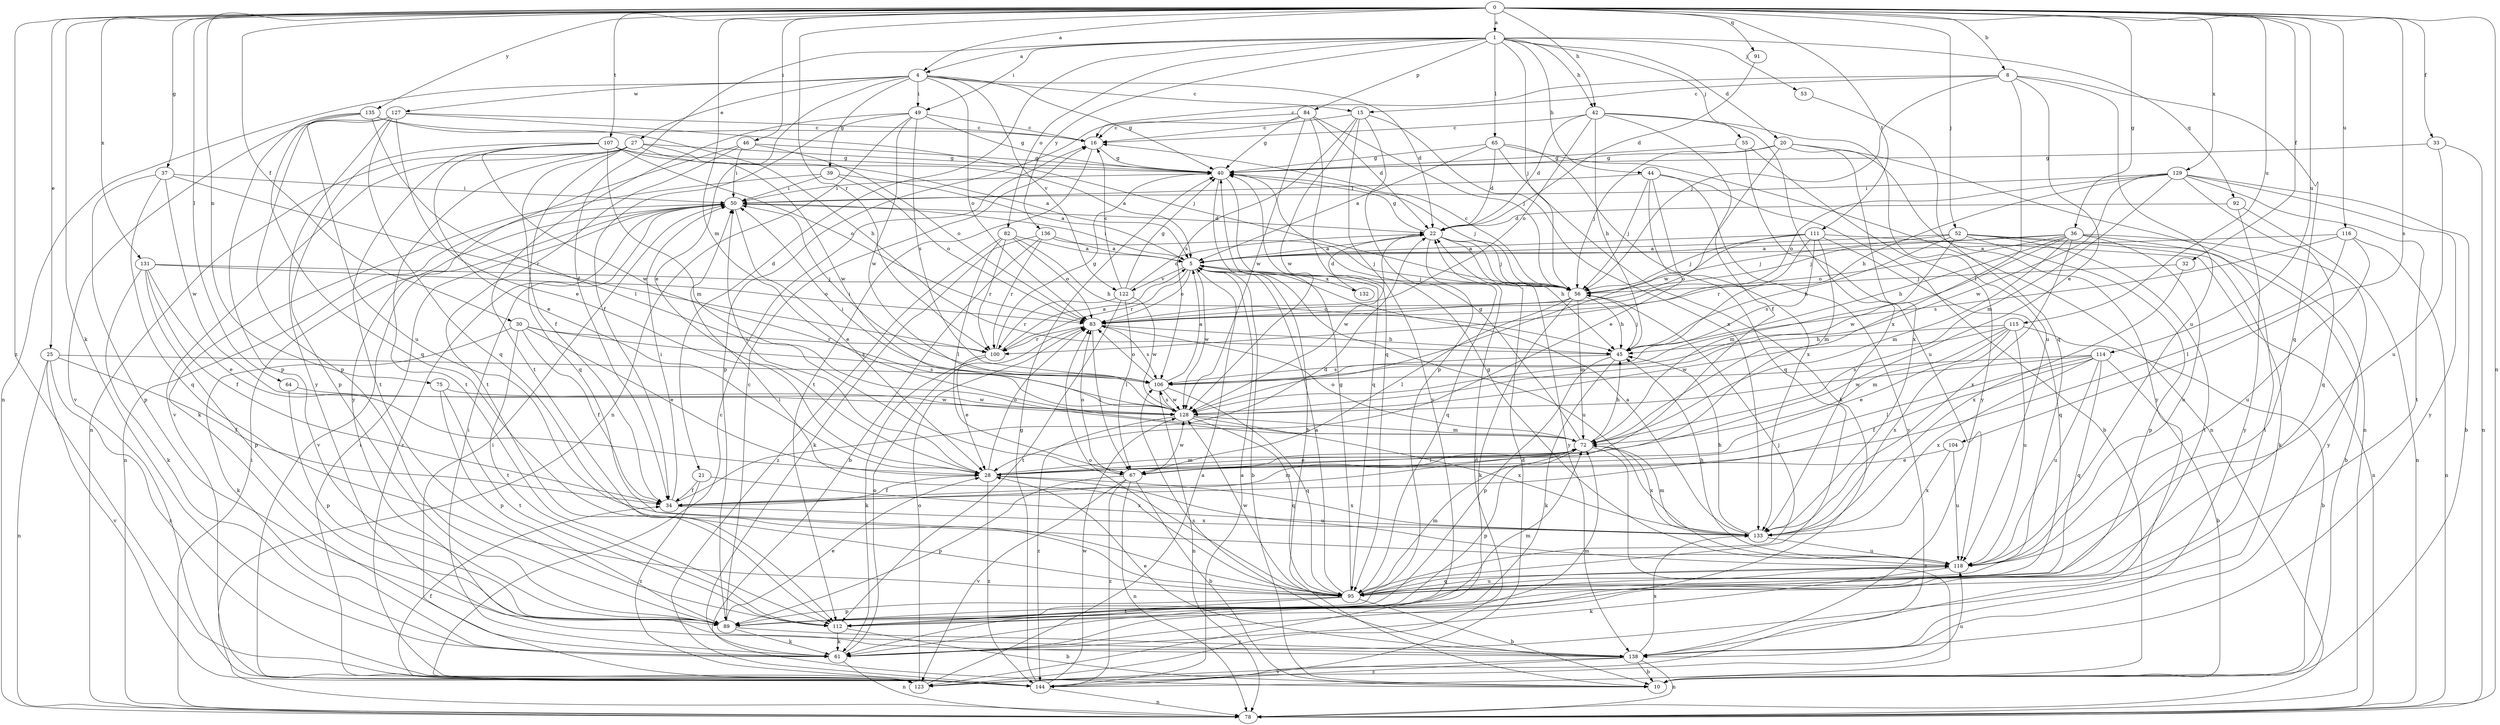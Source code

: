 strict digraph  {
0;
1;
4;
5;
8;
10;
15;
16;
20;
21;
22;
25;
27;
28;
30;
32;
33;
34;
36;
37;
39;
40;
42;
44;
45;
46;
49;
50;
52;
53;
55;
56;
61;
64;
65;
67;
72;
75;
78;
82;
83;
84;
89;
91;
92;
95;
100;
104;
106;
107;
111;
112;
114;
115;
116;
118;
122;
123;
127;
128;
129;
131;
132;
133;
135;
136;
138;
144;
0 -> 1  [label=a];
0 -> 4  [label=a];
0 -> 8  [label=b];
0 -> 25  [label=e];
0 -> 30  [label=f];
0 -> 32  [label=f];
0 -> 33  [label=f];
0 -> 36  [label=g];
0 -> 37  [label=g];
0 -> 42  [label=h];
0 -> 46  [label=i];
0 -> 52  [label=j];
0 -> 61  [label=k];
0 -> 64  [label=l];
0 -> 72  [label=m];
0 -> 75  [label=n];
0 -> 78  [label=n];
0 -> 91  [label=q];
0 -> 100  [label=r];
0 -> 104  [label=s];
0 -> 107  [label=t];
0 -> 111  [label=t];
0 -> 114  [label=u];
0 -> 115  [label=u];
0 -> 116  [label=u];
0 -> 129  [label=x];
0 -> 131  [label=x];
0 -> 135  [label=y];
0 -> 144  [label=z];
1 -> 4  [label=a];
1 -> 20  [label=d];
1 -> 21  [label=d];
1 -> 34  [label=f];
1 -> 42  [label=h];
1 -> 44  [label=h];
1 -> 49  [label=i];
1 -> 53  [label=j];
1 -> 55  [label=j];
1 -> 56  [label=j];
1 -> 65  [label=l];
1 -> 82  [label=o];
1 -> 84  [label=p];
1 -> 92  [label=q];
1 -> 136  [label=y];
4 -> 15  [label=c];
4 -> 22  [label=d];
4 -> 27  [label=e];
4 -> 28  [label=e];
4 -> 39  [label=g];
4 -> 40  [label=g];
4 -> 49  [label=i];
4 -> 78  [label=n];
4 -> 83  [label=o];
4 -> 122  [label=v];
4 -> 127  [label=w];
5 -> 10  [label=b];
5 -> 50  [label=i];
5 -> 56  [label=j];
5 -> 83  [label=o];
5 -> 100  [label=r];
5 -> 118  [label=u];
5 -> 122  [label=v];
5 -> 128  [label=w];
5 -> 132  [label=x];
8 -> 15  [label=c];
8 -> 16  [label=c];
8 -> 28  [label=e];
8 -> 56  [label=j];
8 -> 67  [label=l];
8 -> 95  [label=q];
8 -> 118  [label=u];
15 -> 16  [label=c];
15 -> 89  [label=p];
15 -> 106  [label=s];
15 -> 123  [label=v];
15 -> 128  [label=w];
15 -> 133  [label=x];
16 -> 40  [label=g];
16 -> 112  [label=t];
20 -> 40  [label=g];
20 -> 56  [label=j];
20 -> 78  [label=n];
20 -> 128  [label=w];
20 -> 133  [label=x];
20 -> 138  [label=y];
21 -> 34  [label=f];
21 -> 133  [label=x];
21 -> 144  [label=z];
22 -> 5  [label=a];
22 -> 40  [label=g];
22 -> 45  [label=h];
22 -> 56  [label=j];
22 -> 95  [label=q];
22 -> 128  [label=w];
22 -> 138  [label=y];
25 -> 34  [label=f];
25 -> 78  [label=n];
25 -> 106  [label=s];
25 -> 123  [label=v];
25 -> 144  [label=z];
27 -> 5  [label=a];
27 -> 34  [label=f];
27 -> 40  [label=g];
27 -> 78  [label=n];
27 -> 95  [label=q];
27 -> 112  [label=t];
27 -> 123  [label=v];
27 -> 128  [label=w];
28 -> 34  [label=f];
28 -> 50  [label=i];
28 -> 72  [label=m];
28 -> 83  [label=o];
28 -> 118  [label=u];
28 -> 133  [label=x];
28 -> 144  [label=z];
30 -> 28  [label=e];
30 -> 34  [label=f];
30 -> 61  [label=k];
30 -> 100  [label=r];
30 -> 106  [label=s];
30 -> 112  [label=t];
32 -> 56  [label=j];
32 -> 133  [label=x];
33 -> 40  [label=g];
33 -> 78  [label=n];
33 -> 118  [label=u];
34 -> 22  [label=d];
34 -> 50  [label=i];
34 -> 72  [label=m];
34 -> 133  [label=x];
36 -> 5  [label=a];
36 -> 45  [label=h];
36 -> 56  [label=j];
36 -> 72  [label=m];
36 -> 83  [label=o];
36 -> 112  [label=t];
36 -> 118  [label=u];
36 -> 128  [label=w];
36 -> 133  [label=x];
36 -> 138  [label=y];
37 -> 50  [label=i];
37 -> 89  [label=p];
37 -> 95  [label=q];
37 -> 100  [label=r];
37 -> 128  [label=w];
39 -> 5  [label=a];
39 -> 50  [label=i];
39 -> 61  [label=k];
39 -> 83  [label=o];
40 -> 10  [label=b];
40 -> 50  [label=i];
40 -> 56  [label=j];
40 -> 95  [label=q];
42 -> 16  [label=c];
42 -> 22  [label=d];
42 -> 34  [label=f];
42 -> 45  [label=h];
42 -> 83  [label=o];
42 -> 118  [label=u];
42 -> 133  [label=x];
44 -> 10  [label=b];
44 -> 28  [label=e];
44 -> 50  [label=i];
44 -> 56  [label=j];
44 -> 123  [label=v];
44 -> 133  [label=x];
45 -> 56  [label=j];
45 -> 61  [label=k];
45 -> 89  [label=p];
45 -> 106  [label=s];
46 -> 40  [label=g];
46 -> 50  [label=i];
46 -> 83  [label=o];
46 -> 112  [label=t];
46 -> 138  [label=y];
49 -> 16  [label=c];
49 -> 34  [label=f];
49 -> 40  [label=g];
49 -> 78  [label=n];
49 -> 106  [label=s];
49 -> 112  [label=t];
49 -> 128  [label=w];
50 -> 22  [label=d];
50 -> 28  [label=e];
50 -> 78  [label=n];
50 -> 123  [label=v];
50 -> 144  [label=z];
52 -> 5  [label=a];
52 -> 10  [label=b];
52 -> 45  [label=h];
52 -> 56  [label=j];
52 -> 61  [label=k];
52 -> 72  [label=m];
52 -> 89  [label=p];
52 -> 112  [label=t];
53 -> 95  [label=q];
55 -> 40  [label=g];
55 -> 118  [label=u];
55 -> 138  [label=y];
56 -> 16  [label=c];
56 -> 45  [label=h];
56 -> 61  [label=k];
56 -> 67  [label=l];
56 -> 72  [label=m];
56 -> 83  [label=o];
61 -> 50  [label=i];
61 -> 72  [label=m];
61 -> 78  [label=n];
61 -> 83  [label=o];
64 -> 89  [label=p];
64 -> 128  [label=w];
65 -> 5  [label=a];
65 -> 22  [label=d];
65 -> 40  [label=g];
65 -> 61  [label=k];
65 -> 78  [label=n];
65 -> 95  [label=q];
67 -> 10  [label=b];
67 -> 78  [label=n];
67 -> 83  [label=o];
67 -> 89  [label=p];
67 -> 123  [label=v];
67 -> 128  [label=w];
67 -> 144  [label=z];
72 -> 28  [label=e];
72 -> 40  [label=g];
72 -> 45  [label=h];
72 -> 67  [label=l];
72 -> 83  [label=o];
72 -> 89  [label=p];
72 -> 133  [label=x];
72 -> 144  [label=z];
75 -> 89  [label=p];
75 -> 112  [label=t];
75 -> 128  [label=w];
78 -> 50  [label=i];
82 -> 5  [label=a];
82 -> 45  [label=h];
82 -> 67  [label=l];
82 -> 83  [label=o];
82 -> 100  [label=r];
82 -> 144  [label=z];
83 -> 45  [label=h];
83 -> 67  [label=l];
83 -> 100  [label=r];
83 -> 106  [label=s];
84 -> 16  [label=c];
84 -> 22  [label=d];
84 -> 40  [label=g];
84 -> 56  [label=j];
84 -> 89  [label=p];
84 -> 95  [label=q];
84 -> 128  [label=w];
89 -> 16  [label=c];
89 -> 28  [label=e];
89 -> 61  [label=k];
89 -> 138  [label=y];
91 -> 22  [label=d];
92 -> 22  [label=d];
92 -> 78  [label=n];
92 -> 138  [label=y];
95 -> 5  [label=a];
95 -> 10  [label=b];
95 -> 40  [label=g];
95 -> 50  [label=i];
95 -> 56  [label=j];
95 -> 72  [label=m];
95 -> 83  [label=o];
95 -> 89  [label=p];
95 -> 112  [label=t];
95 -> 118  [label=u];
95 -> 128  [label=w];
100 -> 5  [label=a];
100 -> 28  [label=e];
100 -> 40  [label=g];
100 -> 61  [label=k];
104 -> 28  [label=e];
104 -> 118  [label=u];
104 -> 133  [label=x];
106 -> 5  [label=a];
106 -> 50  [label=i];
106 -> 78  [label=n];
106 -> 83  [label=o];
106 -> 95  [label=q];
106 -> 128  [label=w];
107 -> 5  [label=a];
107 -> 28  [label=e];
107 -> 40  [label=g];
107 -> 72  [label=m];
107 -> 83  [label=o];
107 -> 89  [label=p];
107 -> 112  [label=t];
107 -> 128  [label=w];
111 -> 5  [label=a];
111 -> 56  [label=j];
111 -> 72  [label=m];
111 -> 78  [label=n];
111 -> 83  [label=o];
111 -> 95  [label=q];
111 -> 100  [label=r];
111 -> 106  [label=s];
112 -> 10  [label=b];
112 -> 61  [label=k];
112 -> 72  [label=m];
114 -> 10  [label=b];
114 -> 34  [label=f];
114 -> 67  [label=l];
114 -> 95  [label=q];
114 -> 106  [label=s];
114 -> 118  [label=u];
114 -> 128  [label=w];
114 -> 133  [label=x];
115 -> 10  [label=b];
115 -> 28  [label=e];
115 -> 45  [label=h];
115 -> 72  [label=m];
115 -> 118  [label=u];
115 -> 128  [label=w];
115 -> 133  [label=x];
116 -> 5  [label=a];
116 -> 67  [label=l];
116 -> 78  [label=n];
116 -> 106  [label=s];
116 -> 118  [label=u];
118 -> 40  [label=g];
118 -> 45  [label=h];
118 -> 61  [label=k];
118 -> 95  [label=q];
122 -> 16  [label=c];
122 -> 22  [label=d];
122 -> 40  [label=g];
122 -> 67  [label=l];
122 -> 100  [label=r];
122 -> 112  [label=t];
122 -> 128  [label=w];
123 -> 5  [label=a];
123 -> 16  [label=c];
123 -> 22  [label=d];
123 -> 34  [label=f];
123 -> 50  [label=i];
123 -> 83  [label=o];
123 -> 118  [label=u];
127 -> 16  [label=c];
127 -> 28  [label=e];
127 -> 56  [label=j];
127 -> 89  [label=p];
127 -> 95  [label=q];
127 -> 123  [label=v];
127 -> 138  [label=y];
128 -> 50  [label=i];
128 -> 72  [label=m];
128 -> 95  [label=q];
128 -> 106  [label=s];
128 -> 133  [label=x];
128 -> 144  [label=z];
129 -> 10  [label=b];
129 -> 45  [label=h];
129 -> 50  [label=i];
129 -> 72  [label=m];
129 -> 83  [label=o];
129 -> 95  [label=q];
129 -> 112  [label=t];
129 -> 128  [label=w];
129 -> 138  [label=y];
131 -> 28  [label=e];
131 -> 34  [label=f];
131 -> 56  [label=j];
131 -> 61  [label=k];
131 -> 83  [label=o];
131 -> 89  [label=p];
132 -> 22  [label=d];
133 -> 5  [label=a];
133 -> 45  [label=h];
133 -> 72  [label=m];
133 -> 118  [label=u];
135 -> 16  [label=c];
135 -> 45  [label=h];
135 -> 67  [label=l];
135 -> 89  [label=p];
135 -> 95  [label=q];
135 -> 118  [label=u];
136 -> 5  [label=a];
136 -> 10  [label=b];
136 -> 56  [label=j];
136 -> 61  [label=k];
136 -> 100  [label=r];
138 -> 10  [label=b];
138 -> 28  [label=e];
138 -> 78  [label=n];
138 -> 106  [label=s];
138 -> 123  [label=v];
138 -> 133  [label=x];
138 -> 144  [label=z];
144 -> 5  [label=a];
144 -> 22  [label=d];
144 -> 40  [label=g];
144 -> 50  [label=i];
144 -> 78  [label=n];
144 -> 128  [label=w];
}

